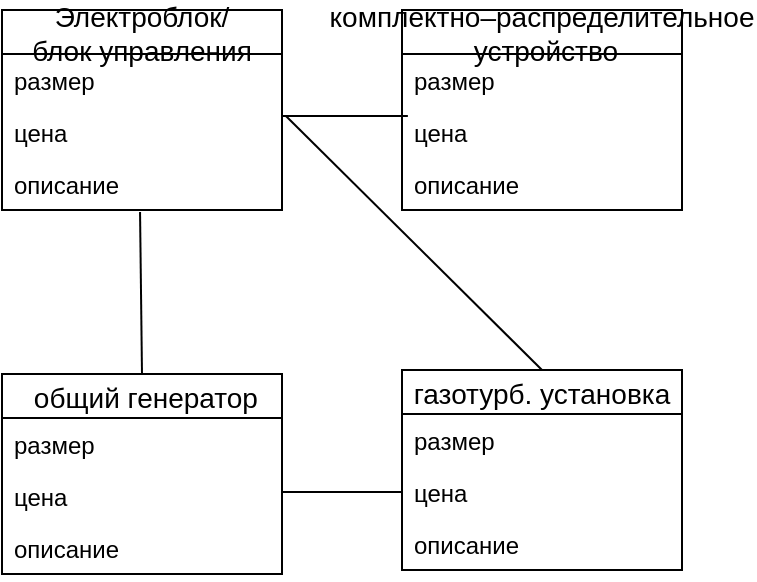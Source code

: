 <mxfile version="10.6.3" type="google"><diagram id="HiN25Df3Vd9DxKczsNZO" name="Page-1"><mxGraphModel dx="758" dy="548" grid="1" gridSize="10" guides="1" tooltips="1" connect="1" arrows="1" fold="1" page="1" pageScale="1" pageWidth="827" pageHeight="1169" math="0" shadow="0"><root><mxCell id="0"/><mxCell id="1" parent="0"/><mxCell id="t3Nrk-xBYwdxHKkFbQ6O-23" value=" общий генератор" style="swimlane;fontStyle=0;childLayout=stackLayout;horizontal=1;startSize=22;fillColor=none;horizontalStack=0;resizeParent=1;resizeParentMax=0;resizeLast=0;collapsible=1;marginBottom=0;swimlaneFillColor=#ffffff;align=center;fontSize=14;" vertex="1" parent="1"><mxGeometry x="120" y="230" width="140" height="100" as="geometry"/></mxCell><mxCell id="t3Nrk-xBYwdxHKkFbQ6O-24" value="размер" style="text;strokeColor=none;fillColor=none;spacingLeft=4;spacingRight=4;overflow=hidden;rotatable=0;points=[[0,0.5],[1,0.5]];portConstraint=eastwest;fontSize=12;" vertex="1" parent="t3Nrk-xBYwdxHKkFbQ6O-23"><mxGeometry y="22" width="140" height="26" as="geometry"/></mxCell><mxCell id="t3Nrk-xBYwdxHKkFbQ6O-25" value="цена" style="text;strokeColor=none;fillColor=none;spacingLeft=4;spacingRight=4;overflow=hidden;rotatable=0;points=[[0,0.5],[1,0.5]];portConstraint=eastwest;fontSize=12;" vertex="1" parent="t3Nrk-xBYwdxHKkFbQ6O-23"><mxGeometry y="48" width="140" height="26" as="geometry"/></mxCell><mxCell id="t3Nrk-xBYwdxHKkFbQ6O-26" value="описание" style="text;strokeColor=none;fillColor=none;spacingLeft=4;spacingRight=4;overflow=hidden;rotatable=0;points=[[0,0.5],[1,0.5]];portConstraint=eastwest;fontSize=12;" vertex="1" parent="t3Nrk-xBYwdxHKkFbQ6O-23"><mxGeometry y="74" width="140" height="26" as="geometry"/></mxCell><mxCell id="t3Nrk-xBYwdxHKkFbQ6O-31" value="Электроблок/&#10;блок управления" style="swimlane;fontStyle=0;childLayout=stackLayout;horizontal=1;startSize=22;fillColor=none;horizontalStack=0;resizeParent=1;resizeParentMax=0;resizeLast=0;collapsible=1;marginBottom=0;swimlaneFillColor=#ffffff;align=center;fontSize=14;" vertex="1" parent="1"><mxGeometry x="120" y="48" width="140" height="100" as="geometry"/></mxCell><mxCell id="t3Nrk-xBYwdxHKkFbQ6O-32" value="размер" style="text;strokeColor=none;fillColor=none;spacingLeft=4;spacingRight=4;overflow=hidden;rotatable=0;points=[[0,0.5],[1,0.5]];portConstraint=eastwest;fontSize=12;" vertex="1" parent="t3Nrk-xBYwdxHKkFbQ6O-31"><mxGeometry y="22" width="140" height="26" as="geometry"/></mxCell><mxCell id="t3Nrk-xBYwdxHKkFbQ6O-33" value="цена" style="text;strokeColor=none;fillColor=none;spacingLeft=4;spacingRight=4;overflow=hidden;rotatable=0;points=[[0,0.5],[1,0.5]];portConstraint=eastwest;fontSize=12;" vertex="1" parent="t3Nrk-xBYwdxHKkFbQ6O-31"><mxGeometry y="48" width="140" height="26" as="geometry"/></mxCell><mxCell id="t3Nrk-xBYwdxHKkFbQ6O-34" value="описание" style="text;strokeColor=none;fillColor=none;spacingLeft=4;spacingRight=4;overflow=hidden;rotatable=0;points=[[0,0.5],[1,0.5]];portConstraint=eastwest;fontSize=12;" vertex="1" parent="t3Nrk-xBYwdxHKkFbQ6O-31"><mxGeometry y="74" width="140" height="26" as="geometry"/></mxCell><mxCell id="t3Nrk-xBYwdxHKkFbQ6O-35" value="газотурб. установка" style="swimlane;fontStyle=0;childLayout=stackLayout;horizontal=1;startSize=22;fillColor=none;horizontalStack=0;resizeParent=1;resizeParentMax=0;resizeLast=0;collapsible=1;marginBottom=0;swimlaneFillColor=#ffffff;align=center;fontSize=14;" vertex="1" parent="1"><mxGeometry x="320" y="228" width="140" height="100" as="geometry"/></mxCell><mxCell id="t3Nrk-xBYwdxHKkFbQ6O-36" value="размер" style="text;strokeColor=none;fillColor=none;spacingLeft=4;spacingRight=4;overflow=hidden;rotatable=0;points=[[0,0.5],[1,0.5]];portConstraint=eastwest;fontSize=12;" vertex="1" parent="t3Nrk-xBYwdxHKkFbQ6O-35"><mxGeometry y="22" width="140" height="26" as="geometry"/></mxCell><mxCell id="t3Nrk-xBYwdxHKkFbQ6O-37" value="цена" style="text;strokeColor=none;fillColor=none;spacingLeft=4;spacingRight=4;overflow=hidden;rotatable=0;points=[[0,0.5],[1,0.5]];portConstraint=eastwest;fontSize=12;" vertex="1" parent="t3Nrk-xBYwdxHKkFbQ6O-35"><mxGeometry y="48" width="140" height="26" as="geometry"/></mxCell><mxCell id="t3Nrk-xBYwdxHKkFbQ6O-38" value="описание" style="text;strokeColor=none;fillColor=none;spacingLeft=4;spacingRight=4;overflow=hidden;rotatable=0;points=[[0,0.5],[1,0.5]];portConstraint=eastwest;fontSize=12;" vertex="1" parent="t3Nrk-xBYwdxHKkFbQ6O-35"><mxGeometry y="74" width="140" height="26" as="geometry"/></mxCell><mxCell id="t3Nrk-xBYwdxHKkFbQ6O-40" value="комплектно–распределительное&#10; устройство" style="swimlane;fontStyle=0;childLayout=stackLayout;horizontal=1;startSize=22;fillColor=none;horizontalStack=0;resizeParent=1;resizeParentMax=0;resizeLast=0;collapsible=1;marginBottom=0;swimlaneFillColor=#ffffff;align=center;fontSize=14;" vertex="1" parent="1"><mxGeometry x="320" y="48" width="140" height="100" as="geometry"/></mxCell><mxCell id="t3Nrk-xBYwdxHKkFbQ6O-41" value="размер" style="text;strokeColor=none;fillColor=none;spacingLeft=4;spacingRight=4;overflow=hidden;rotatable=0;points=[[0,0.5],[1,0.5]];portConstraint=eastwest;fontSize=12;" vertex="1" parent="t3Nrk-xBYwdxHKkFbQ6O-40"><mxGeometry y="22" width="140" height="26" as="geometry"/></mxCell><mxCell id="t3Nrk-xBYwdxHKkFbQ6O-42" value="цена" style="text;strokeColor=none;fillColor=none;spacingLeft=4;spacingRight=4;overflow=hidden;rotatable=0;points=[[0,0.5],[1,0.5]];portConstraint=eastwest;fontSize=12;" vertex="1" parent="t3Nrk-xBYwdxHKkFbQ6O-40"><mxGeometry y="48" width="140" height="26" as="geometry"/></mxCell><mxCell id="t3Nrk-xBYwdxHKkFbQ6O-43" value="описание" style="text;strokeColor=none;fillColor=none;spacingLeft=4;spacingRight=4;overflow=hidden;rotatable=0;points=[[0,0.5],[1,0.5]];portConstraint=eastwest;fontSize=12;" vertex="1" parent="t3Nrk-xBYwdxHKkFbQ6O-40"><mxGeometry y="74" width="140" height="26" as="geometry"/></mxCell><mxCell id="t3Nrk-xBYwdxHKkFbQ6O-52" value="" style="endArrow=none;html=1;entryX=0.021;entryY=1.192;entryDx=0;entryDy=0;entryPerimeter=0;exitX=1;exitY=0.192;exitDx=0;exitDy=0;exitPerimeter=0;" edge="1" parent="1" source="t3Nrk-xBYwdxHKkFbQ6O-33" target="t3Nrk-xBYwdxHKkFbQ6O-41"><mxGeometry width="50" height="50" relative="1" as="geometry"><mxPoint x="260" y="135" as="sourcePoint"/><mxPoint x="310" y="85" as="targetPoint"/></mxGeometry></mxCell><mxCell id="t3Nrk-xBYwdxHKkFbQ6O-54" value="" style="endArrow=none;html=1;entryX=0.493;entryY=1.038;entryDx=0;entryDy=0;entryPerimeter=0;exitX=0.5;exitY=0;exitDx=0;exitDy=0;" edge="1" parent="1" source="t3Nrk-xBYwdxHKkFbQ6O-23" target="t3Nrk-xBYwdxHKkFbQ6O-34"><mxGeometry width="50" height="50" relative="1" as="geometry"><mxPoint x="170" y="200" as="sourcePoint"/><mxPoint x="220" y="150" as="targetPoint"/></mxGeometry></mxCell><mxCell id="t3Nrk-xBYwdxHKkFbQ6O-55" value="" style="endArrow=none;html=1;entryX=0;entryY=0.5;entryDx=0;entryDy=0;" edge="1" parent="1" target="t3Nrk-xBYwdxHKkFbQ6O-37"><mxGeometry width="50" height="50" relative="1" as="geometry"><mxPoint x="260" y="289" as="sourcePoint"/><mxPoint x="220" y="375" as="targetPoint"/></mxGeometry></mxCell><mxCell id="t3Nrk-xBYwdxHKkFbQ6O-56" value="" style="endArrow=none;html=1;entryX=0.5;entryY=0;entryDx=0;entryDy=0;exitX=1.014;exitY=0.192;exitDx=0;exitDy=0;exitPerimeter=0;" edge="1" parent="1" source="t3Nrk-xBYwdxHKkFbQ6O-33" target="t3Nrk-xBYwdxHKkFbQ6O-35"><mxGeometry width="50" height="50" relative="1" as="geometry"><mxPoint x="260" y="220" as="sourcePoint"/><mxPoint x="310" y="170" as="targetPoint"/></mxGeometry></mxCell></root></mxGraphModel></diagram></mxfile>